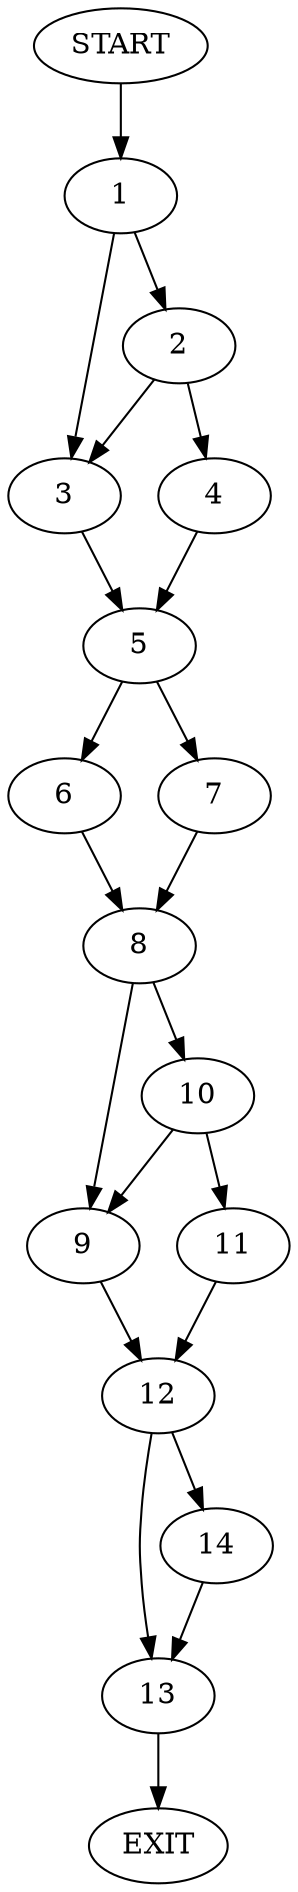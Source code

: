 digraph {
0 [label="START"]
15 [label="EXIT"]
0 -> 1
1 -> 2
1 -> 3
2 -> 4
2 -> 3
3 -> 5
4 -> 5
5 -> 6
5 -> 7
6 -> 8
7 -> 8
8 -> 9
8 -> 10
10 -> 9
10 -> 11
9 -> 12
11 -> 12
12 -> 13
12 -> 14
14 -> 13
13 -> 15
}
